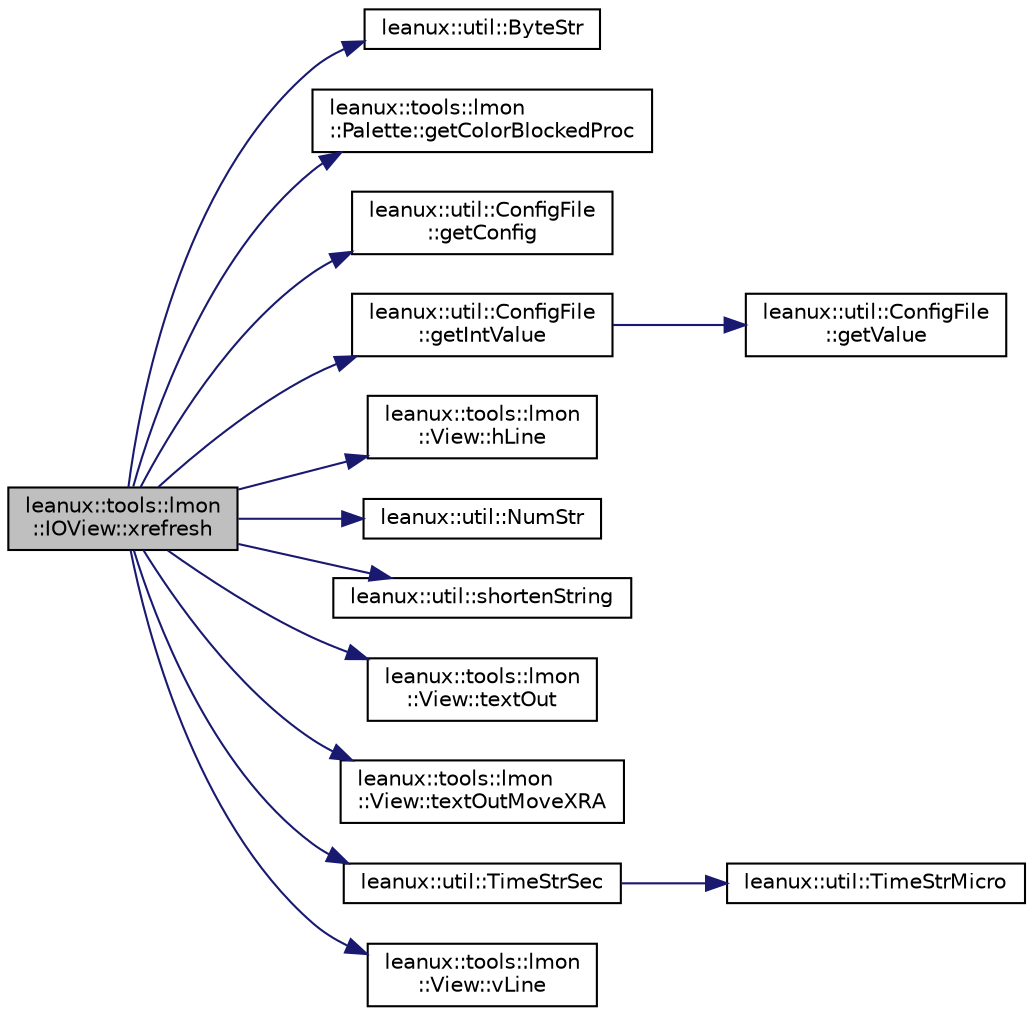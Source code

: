 digraph "leanux::tools::lmon::IOView::xrefresh"
{
 // LATEX_PDF_SIZE
  bgcolor="transparent";
  edge [fontname="Helvetica",fontsize="10",labelfontname="Helvetica",labelfontsize="10"];
  node [fontname="Helvetica",fontsize="10",shape=record];
  rankdir="LR";
  Node1 [label="leanux::tools::lmon\l::IOView::xrefresh",height=0.2,width=0.4,color="black", fillcolor="grey75", style="filled", fontcolor="black",tooltip="refresh (redraw) the View."];
  Node1 -> Node2 [color="midnightblue",fontsize="10",style="solid",fontname="Helvetica"];
  Node2 [label="leanux::util::ByteStr",height=0.2,width=0.4,color="black",URL="$namespaceleanux_1_1util.html#a979843e3d99f053101f902ec38985833",tooltip="convert a byte value to pretty print string."];
  Node1 -> Node3 [color="midnightblue",fontsize="10",style="solid",fontname="Helvetica"];
  Node3 [label="leanux::tools::lmon\l::Palette::getColorBlockedProc",height=0.2,width=0.4,color="black",URL="$classleanux_1_1tools_1_1lmon_1_1Palette.html#a60717c2d5607a21a597210033e17ddca",tooltip="get blocked process color."];
  Node1 -> Node4 [color="midnightblue",fontsize="10",style="solid",fontname="Helvetica"];
  Node4 [label="leanux::util::ConfigFile\l::getConfig",height=0.2,width=0.4,color="black",URL="$classleanux_1_1util_1_1ConfigFile.html#a8cef175948cd9727c732de3a605c99ba",tooltip="Get the ConfigurationFile object for the appname, or construct one if it does not exist."];
  Node1 -> Node5 [color="midnightblue",fontsize="10",style="solid",fontname="Helvetica"];
  Node5 [label="leanux::util::ConfigFile\l::getIntValue",height=0.2,width=0.4,color="black",URL="$classleanux_1_1util_1_1ConfigFile.html#aae0c3891e3d5a8d391a7439602b92780",tooltip="return the configuration parameter as an int."];
  Node5 -> Node6 [color="midnightblue",fontsize="10",style="solid",fontname="Helvetica"];
  Node6 [label="leanux::util::ConfigFile\l::getValue",height=0.2,width=0.4,color="black",URL="$classleanux_1_1util_1_1ConfigFile.html#aece3326e1c10df9dcfb48f4c12967336",tooltip="return the configuration parameter as a string."];
  Node1 -> Node7 [color="midnightblue",fontsize="10",style="solid",fontname="Helvetica"];
  Node7 [label="leanux::tools::lmon\l::View::hLine",height=0.2,width=0.4,color="black",URL="$classleanux_1_1tools_1_1lmon_1_1View.html#ad4bf2613d86d8fd5d95fc2b09103a9dc",tooltip="Draw a horizontal line."];
  Node1 -> Node8 [color="midnightblue",fontsize="10",style="solid",fontname="Helvetica"];
  Node8 [label="leanux::util::NumStr",height=0.2,width=0.4,color="black",URL="$namespaceleanux_1_1util.html#a0c9555d36d9264d1f0cd246c8ba6da28",tooltip="Convert a double (real number) to a pretty print string."];
  Node1 -> Node9 [color="midnightblue",fontsize="10",style="solid",fontname="Helvetica"];
  Node9 [label="leanux::util::shortenString",height=0.2,width=0.4,color="black",URL="$namespaceleanux_1_1util.html#a803c31fd9467bc62367bc248846c3242",tooltip="Shorten a string by replacing characters from the middle with three filler charachters."];
  Node1 -> Node10 [color="midnightblue",fontsize="10",style="solid",fontname="Helvetica"];
  Node10 [label="leanux::tools::lmon\l::View::textOut",height=0.2,width=0.4,color="black",URL="$classleanux_1_1tools_1_1lmon_1_1View.html#a2f37f251e8f17c1e11536b368fd66ec8",tooltip="Write text at x,y with display attrs."];
  Node1 -> Node11 [color="midnightblue",fontsize="10",style="solid",fontname="Helvetica"];
  Node11 [label="leanux::tools::lmon\l::View::textOutMoveXRA",height=0.2,width=0.4,color="black",URL="$classleanux_1_1tools_1_1lmon_1_1View.html#ad1a03b681b72a1c8918838816c4080ca",tooltip="Draw text right-adjusted and progress x with w+1."];
  Node1 -> Node12 [color="midnightblue",fontsize="10",style="solid",fontname="Helvetica"];
  Node12 [label="leanux::util::TimeStrSec",height=0.2,width=0.4,color="black",URL="$namespaceleanux_1_1util.html#a377ec19addd5d3ca3ecee9a2591f6458",tooltip="convert a time duration in seconds to a pretty print string."];
  Node12 -> Node13 [color="midnightblue",fontsize="10",style="solid",fontname="Helvetica"];
  Node13 [label="leanux::util::TimeStrMicro",height=0.2,width=0.4,color="black",URL="$namespaceleanux_1_1util.html#a5178387ce32054e1c460c69b44d8219b",tooltip="convert a time duration in microseconds to a pretty print string."];
  Node1 -> Node14 [color="midnightblue",fontsize="10",style="solid",fontname="Helvetica"];
  Node14 [label="leanux::tools::lmon\l::View::vLine",height=0.2,width=0.4,color="black",URL="$classleanux_1_1tools_1_1lmon_1_1View.html#a625d1c34066c820a2d6711fb0563b426",tooltip="Draw a vertical line."];
}

